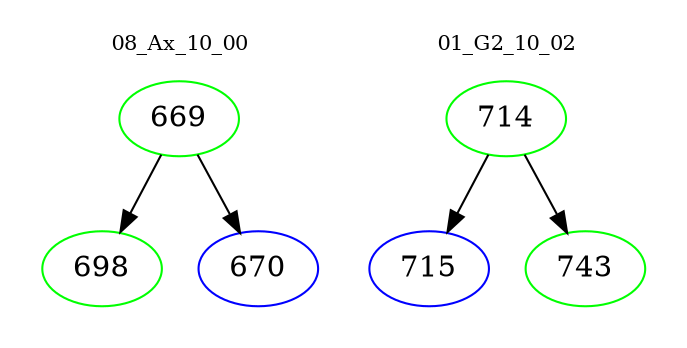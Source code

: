 digraph{
subgraph cluster_0 {
color = white
label = "08_Ax_10_00";
fontsize=10;
T0_669 [label="669", color="green"]
T0_669 -> T0_698 [color="black"]
T0_698 [label="698", color="green"]
T0_669 -> T0_670 [color="black"]
T0_670 [label="670", color="blue"]
}
subgraph cluster_1 {
color = white
label = "01_G2_10_02";
fontsize=10;
T1_714 [label="714", color="green"]
T1_714 -> T1_715 [color="black"]
T1_715 [label="715", color="blue"]
T1_714 -> T1_743 [color="black"]
T1_743 [label="743", color="green"]
}
}

